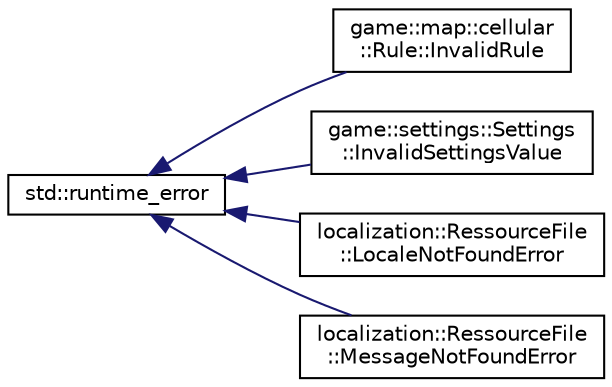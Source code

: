 digraph "Graphical Class Hierarchy"
{
 // LATEX_PDF_SIZE
  edge [fontname="Helvetica",fontsize="10",labelfontname="Helvetica",labelfontsize="10"];
  node [fontname="Helvetica",fontsize="10",shape=record];
  rankdir="LR";
  Node0 [label="std::runtime_error",height=0.2,width=0.4,color="black", fillcolor="white", style="filled",URL="/home/runner/work/Bomberman-Global-Offensive/Bomberman-Global-Offensive/doc/external/cppreference-doxygen-web.tag.xml$cpp/error/runtime_error.html",tooltip=" "];
  Node0 -> Node1 [dir="back",color="midnightblue",fontsize="10",style="solid",fontname="Helvetica"];
  Node1 [label="game::map::cellular\l::Rule::InvalidRule",height=0.2,width=0.4,color="black", fillcolor="white", style="filled",URL="$classgame_1_1map_1_1cellular_1_1_rule_1_1_invalid_rule.html",tooltip="Exception thrown when an error occured in the rule parsing."];
  Node0 -> Node2 [dir="back",color="midnightblue",fontsize="10",style="solid",fontname="Helvetica"];
  Node2 [label="game::settings::Settings\l::InvalidSettingsValue",height=0.2,width=0.4,color="black", fillcolor="white", style="filled",URL="$classgame_1_1settings_1_1_settings_1_1_invalid_settings_value.html",tooltip="Exception for invalid values in settings."];
  Node0 -> Node3 [dir="back",color="midnightblue",fontsize="10",style="solid",fontname="Helvetica"];
  Node3 [label="localization::RessourceFile\l::LocaleNotFoundError",height=0.2,width=0.4,color="black", fillcolor="white", style="filled",URL="$classlocalization_1_1_ressource_file_1_1_locale_not_found_error.html",tooltip="Exception thrown when the locale file can't be found."];
  Node0 -> Node4 [dir="back",color="midnightblue",fontsize="10",style="solid",fontname="Helvetica"];
  Node4 [label="localization::RessourceFile\l::MessageNotFoundError",height=0.2,width=0.4,color="black", fillcolor="white", style="filled",URL="$classlocalization_1_1_ressource_file_1_1_message_not_found_error.html",tooltip="Exception thrown when a message in a locale can't be found."];
}
